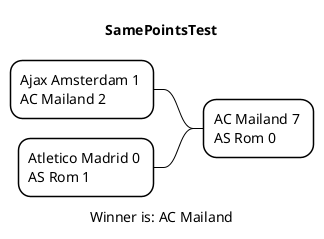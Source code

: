 @startmindmap SamePointsTest.png
    <style>
    mindmapDiagram{
        node{
            BackgroundColor White

        }
        LineColor Black
    }
    </style>
title SamePointsTest

- AC Mailand 7 \nAS Rom 0

-- Ajax Amsterdam 1 \nAC Mailand 2

-- Atletico Madrid 0 \nAS Rom 1
caption Winner is: AC Mailand
@endmindmap
